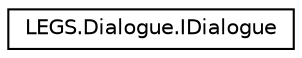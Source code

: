 digraph "Graphical Class Hierarchy"
{
 // LATEX_PDF_SIZE
  edge [fontname="Helvetica",fontsize="10",labelfontname="Helvetica",labelfontsize="10"];
  node [fontname="Helvetica",fontsize="10",shape=record];
  rankdir="LR";
  Node0 [label="LEGS.Dialogue.IDialogue",height=0.2,width=0.4,color="black", fillcolor="white", style="filled",URL="$interfaceLEGS_1_1Dialogue_1_1IDialogue.html",tooltip=" "];
}

